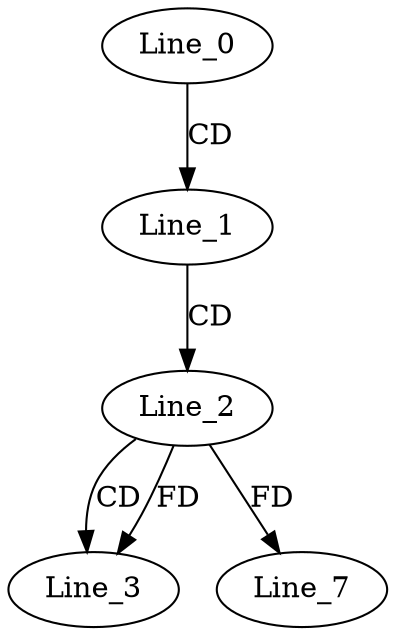 digraph G {
  Line_0;
  Line_1;
  Line_2;
  Line_3;
  Line_3;
  Line_7;
  Line_7;
  Line_7;
  Line_7;
  Line_7;
  Line_7;
  Line_0 -> Line_1 [ label="CD" ];
  Line_1 -> Line_2 [ label="CD" ];
  Line_2 -> Line_3 [ label="CD" ];
  Line_2 -> Line_3 [ label="FD" ];
  Line_2 -> Line_7 [ label="FD" ];
}
